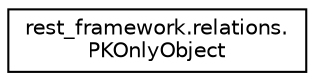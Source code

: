 digraph "Graphical Class Hierarchy"
{
 // LATEX_PDF_SIZE
  edge [fontname="Helvetica",fontsize="10",labelfontname="Helvetica",labelfontsize="10"];
  node [fontname="Helvetica",fontsize="10",shape=record];
  rankdir="LR";
  Node0 [label="rest_framework.relations.\lPKOnlyObject",height=0.2,width=0.4,color="black", fillcolor="white", style="filled",URL="$d2/d3c/classrest__framework_1_1relations_1_1_p_k_only_object.html",tooltip=" "];
}
